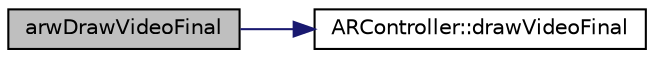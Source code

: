 digraph "arwDrawVideoFinal"
{
 // INTERACTIVE_SVG=YES
  edge [fontname="Helvetica",fontsize="10",labelfontname="Helvetica",labelfontsize="10"];
  node [fontname="Helvetica",fontsize="10",shape=record];
  rankdir="LR";
  Node1 [label="arwDrawVideoFinal",height=0.2,width=0.4,color="black", fillcolor="grey75", style="filled", fontcolor="black"];
  Node1 -> Node2 [color="midnightblue",fontsize="10",style="solid",fontname="Helvetica"];
  Node2 [label="ARController::drawVideoFinal",height=0.2,width=0.4,color="black", fillcolor="white", style="filled",URL="$class_a_r_controller.html#ac994245b224c4c584ce8a80ec0b0b608"];
}
